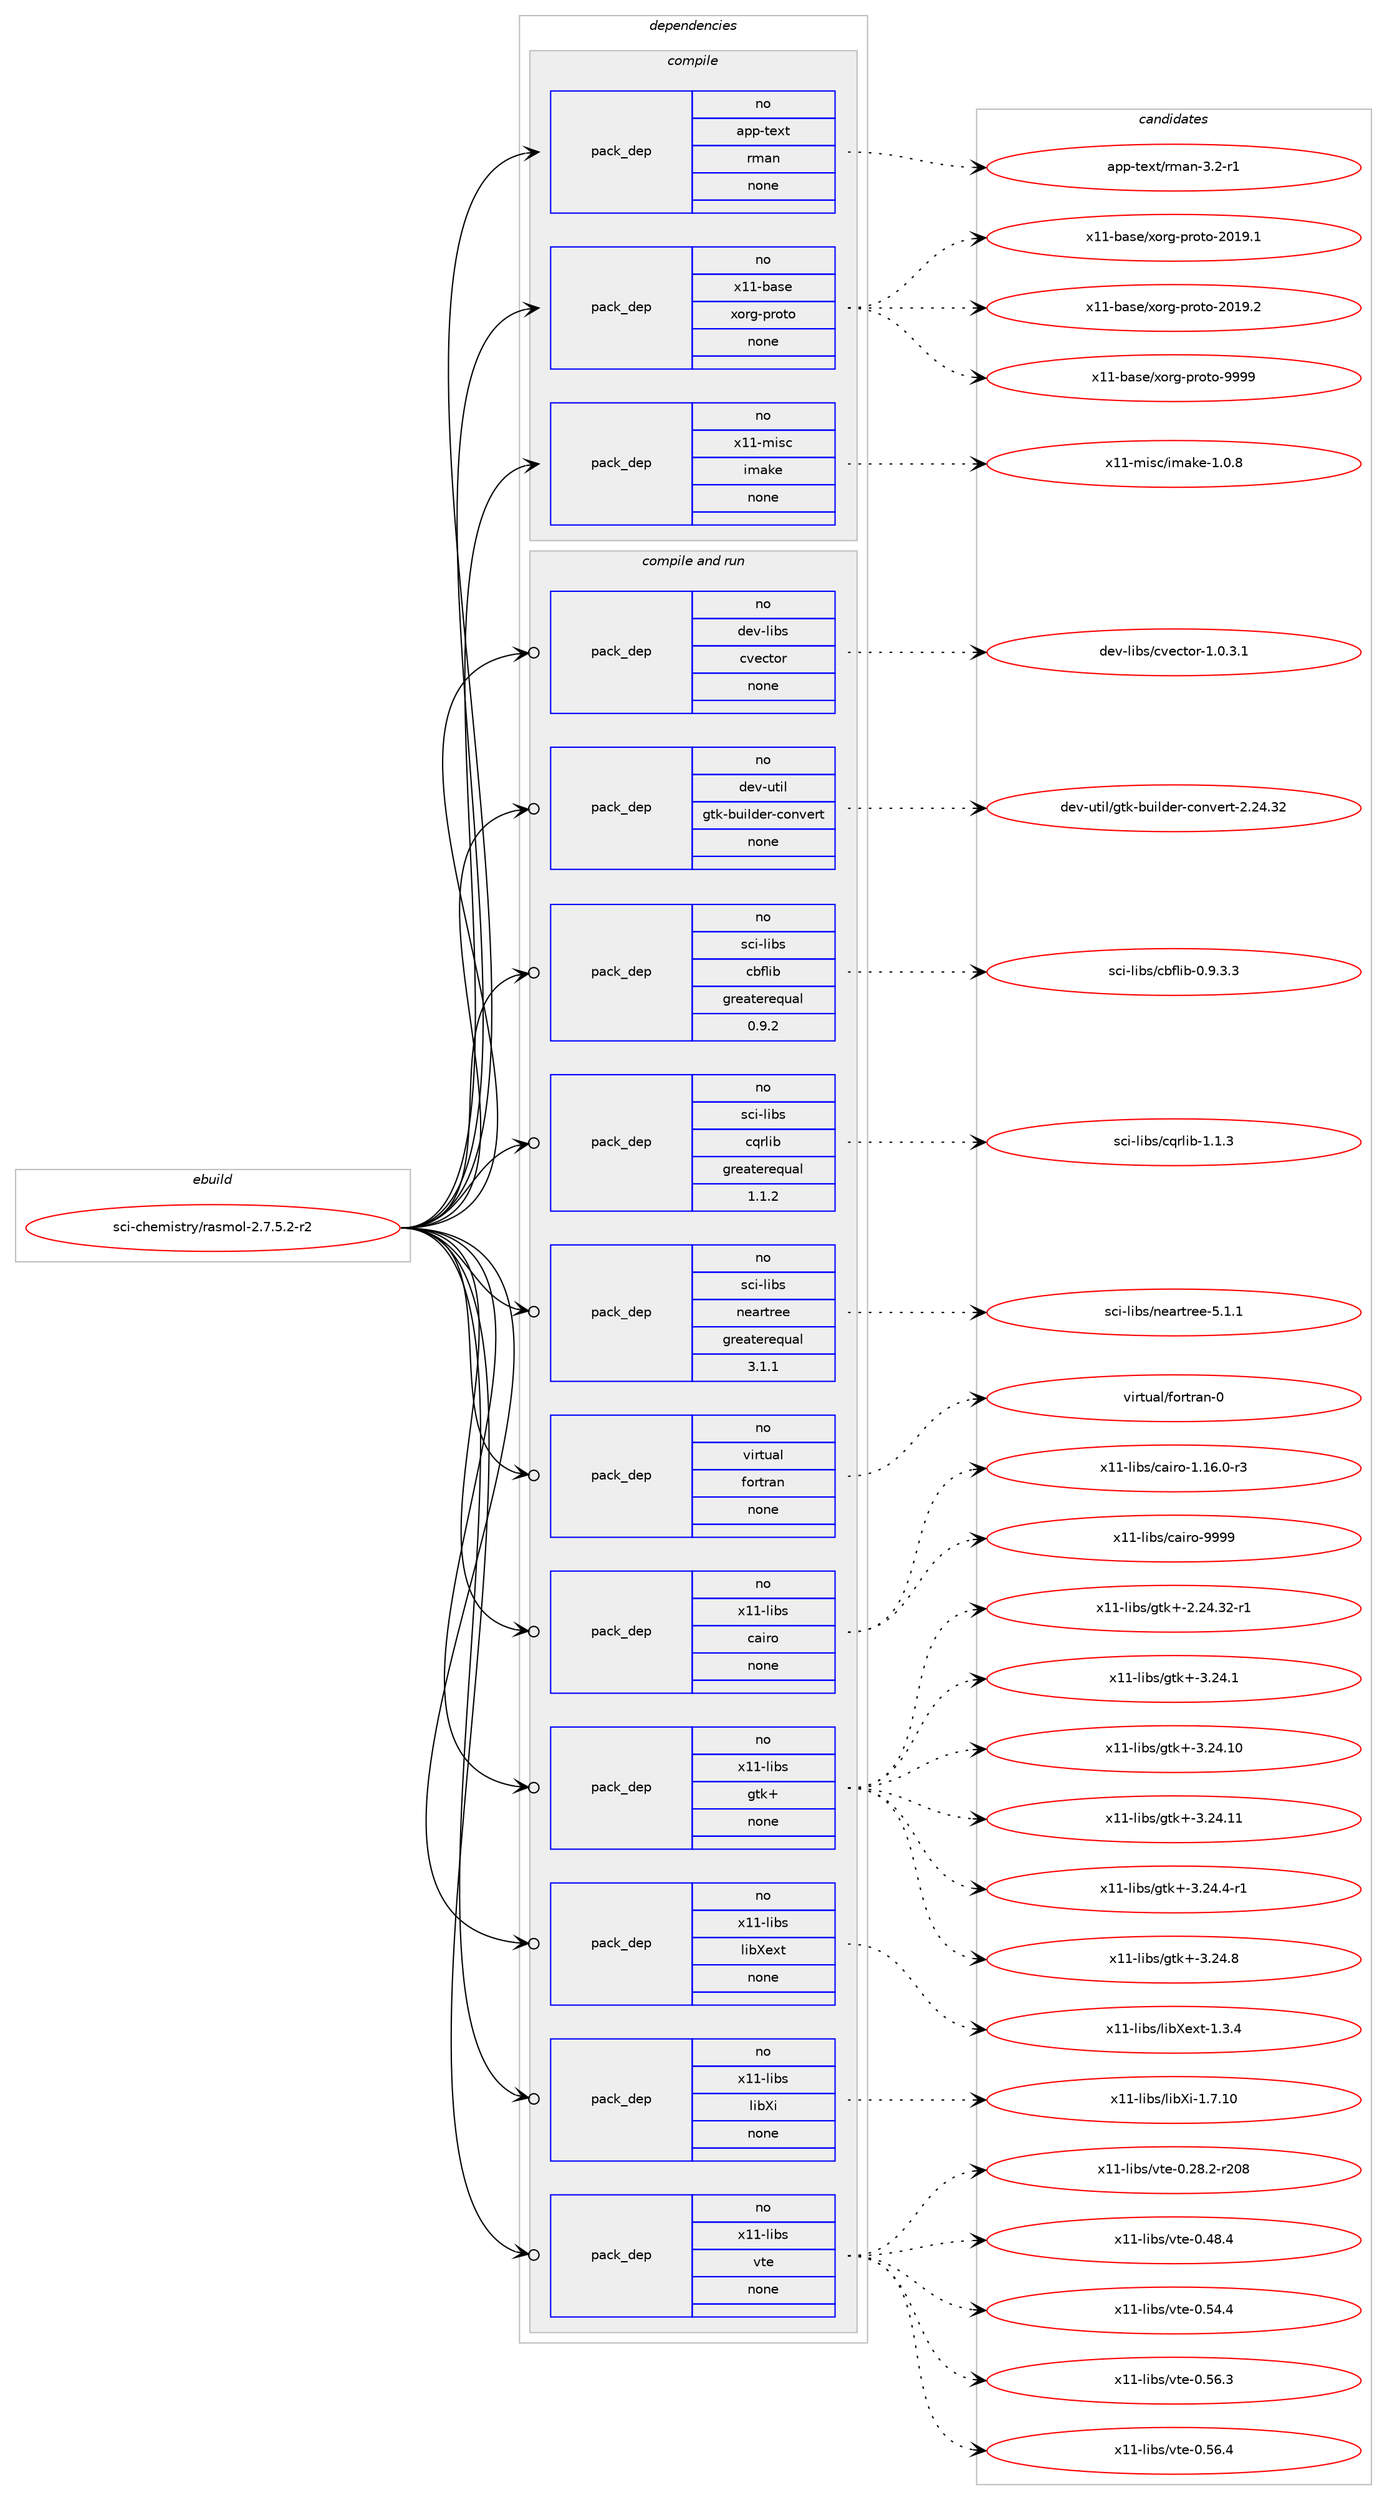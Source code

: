 digraph prolog {

# *************
# Graph options
# *************

newrank=true;
concentrate=true;
compound=true;
graph [rankdir=LR,fontname=Helvetica,fontsize=10,ranksep=1.5];#, ranksep=2.5, nodesep=0.2];
edge  [arrowhead=vee];
node  [fontname=Helvetica,fontsize=10];

# **********
# The ebuild
# **********

subgraph cluster_leftcol {
color=gray;
rank=same;
label=<<i>ebuild</i>>;
id [label="sci-chemistry/rasmol-2.7.5.2-r2", color=red, width=4, href="../sci-chemistry/rasmol-2.7.5.2-r2.svg"];
}

# ****************
# The dependencies
# ****************

subgraph cluster_midcol {
color=gray;
label=<<i>dependencies</i>>;
subgraph cluster_compile {
fillcolor="#eeeeee";
style=filled;
label=<<i>compile</i>>;
subgraph pack630025 {
dependency852129 [label=<<TABLE BORDER="0" CELLBORDER="1" CELLSPACING="0" CELLPADDING="4" WIDTH="220"><TR><TD ROWSPAN="6" CELLPADDING="30">pack_dep</TD></TR><TR><TD WIDTH="110">no</TD></TR><TR><TD>app-text</TD></TR><TR><TD>rman</TD></TR><TR><TD>none</TD></TR><TR><TD></TD></TR></TABLE>>, shape=none, color=blue];
}
id:e -> dependency852129:w [weight=20,style="solid",arrowhead="vee"];
subgraph pack630026 {
dependency852130 [label=<<TABLE BORDER="0" CELLBORDER="1" CELLSPACING="0" CELLPADDING="4" WIDTH="220"><TR><TD ROWSPAN="6" CELLPADDING="30">pack_dep</TD></TR><TR><TD WIDTH="110">no</TD></TR><TR><TD>x11-base</TD></TR><TR><TD>xorg-proto</TD></TR><TR><TD>none</TD></TR><TR><TD></TD></TR></TABLE>>, shape=none, color=blue];
}
id:e -> dependency852130:w [weight=20,style="solid",arrowhead="vee"];
subgraph pack630027 {
dependency852131 [label=<<TABLE BORDER="0" CELLBORDER="1" CELLSPACING="0" CELLPADDING="4" WIDTH="220"><TR><TD ROWSPAN="6" CELLPADDING="30">pack_dep</TD></TR><TR><TD WIDTH="110">no</TD></TR><TR><TD>x11-misc</TD></TR><TR><TD>imake</TD></TR><TR><TD>none</TD></TR><TR><TD></TD></TR></TABLE>>, shape=none, color=blue];
}
id:e -> dependency852131:w [weight=20,style="solid",arrowhead="vee"];
}
subgraph cluster_compileandrun {
fillcolor="#eeeeee";
style=filled;
label=<<i>compile and run</i>>;
subgraph pack630028 {
dependency852132 [label=<<TABLE BORDER="0" CELLBORDER="1" CELLSPACING="0" CELLPADDING="4" WIDTH="220"><TR><TD ROWSPAN="6" CELLPADDING="30">pack_dep</TD></TR><TR><TD WIDTH="110">no</TD></TR><TR><TD>dev-libs</TD></TR><TR><TD>cvector</TD></TR><TR><TD>none</TD></TR><TR><TD></TD></TR></TABLE>>, shape=none, color=blue];
}
id:e -> dependency852132:w [weight=20,style="solid",arrowhead="odotvee"];
subgraph pack630029 {
dependency852133 [label=<<TABLE BORDER="0" CELLBORDER="1" CELLSPACING="0" CELLPADDING="4" WIDTH="220"><TR><TD ROWSPAN="6" CELLPADDING="30">pack_dep</TD></TR><TR><TD WIDTH="110">no</TD></TR><TR><TD>dev-util</TD></TR><TR><TD>gtk-builder-convert</TD></TR><TR><TD>none</TD></TR><TR><TD></TD></TR></TABLE>>, shape=none, color=blue];
}
id:e -> dependency852133:w [weight=20,style="solid",arrowhead="odotvee"];
subgraph pack630030 {
dependency852134 [label=<<TABLE BORDER="0" CELLBORDER="1" CELLSPACING="0" CELLPADDING="4" WIDTH="220"><TR><TD ROWSPAN="6" CELLPADDING="30">pack_dep</TD></TR><TR><TD WIDTH="110">no</TD></TR><TR><TD>sci-libs</TD></TR><TR><TD>cbflib</TD></TR><TR><TD>greaterequal</TD></TR><TR><TD>0.9.2</TD></TR></TABLE>>, shape=none, color=blue];
}
id:e -> dependency852134:w [weight=20,style="solid",arrowhead="odotvee"];
subgraph pack630031 {
dependency852135 [label=<<TABLE BORDER="0" CELLBORDER="1" CELLSPACING="0" CELLPADDING="4" WIDTH="220"><TR><TD ROWSPAN="6" CELLPADDING="30">pack_dep</TD></TR><TR><TD WIDTH="110">no</TD></TR><TR><TD>sci-libs</TD></TR><TR><TD>cqrlib</TD></TR><TR><TD>greaterequal</TD></TR><TR><TD>1.1.2</TD></TR></TABLE>>, shape=none, color=blue];
}
id:e -> dependency852135:w [weight=20,style="solid",arrowhead="odotvee"];
subgraph pack630032 {
dependency852136 [label=<<TABLE BORDER="0" CELLBORDER="1" CELLSPACING="0" CELLPADDING="4" WIDTH="220"><TR><TD ROWSPAN="6" CELLPADDING="30">pack_dep</TD></TR><TR><TD WIDTH="110">no</TD></TR><TR><TD>sci-libs</TD></TR><TR><TD>neartree</TD></TR><TR><TD>greaterequal</TD></TR><TR><TD>3.1.1</TD></TR></TABLE>>, shape=none, color=blue];
}
id:e -> dependency852136:w [weight=20,style="solid",arrowhead="odotvee"];
subgraph pack630033 {
dependency852137 [label=<<TABLE BORDER="0" CELLBORDER="1" CELLSPACING="0" CELLPADDING="4" WIDTH="220"><TR><TD ROWSPAN="6" CELLPADDING="30">pack_dep</TD></TR><TR><TD WIDTH="110">no</TD></TR><TR><TD>virtual</TD></TR><TR><TD>fortran</TD></TR><TR><TD>none</TD></TR><TR><TD></TD></TR></TABLE>>, shape=none, color=blue];
}
id:e -> dependency852137:w [weight=20,style="solid",arrowhead="odotvee"];
subgraph pack630034 {
dependency852138 [label=<<TABLE BORDER="0" CELLBORDER="1" CELLSPACING="0" CELLPADDING="4" WIDTH="220"><TR><TD ROWSPAN="6" CELLPADDING="30">pack_dep</TD></TR><TR><TD WIDTH="110">no</TD></TR><TR><TD>x11-libs</TD></TR><TR><TD>cairo</TD></TR><TR><TD>none</TD></TR><TR><TD></TD></TR></TABLE>>, shape=none, color=blue];
}
id:e -> dependency852138:w [weight=20,style="solid",arrowhead="odotvee"];
subgraph pack630035 {
dependency852139 [label=<<TABLE BORDER="0" CELLBORDER="1" CELLSPACING="0" CELLPADDING="4" WIDTH="220"><TR><TD ROWSPAN="6" CELLPADDING="30">pack_dep</TD></TR><TR><TD WIDTH="110">no</TD></TR><TR><TD>x11-libs</TD></TR><TR><TD>gtk+</TD></TR><TR><TD>none</TD></TR><TR><TD></TD></TR></TABLE>>, shape=none, color=blue];
}
id:e -> dependency852139:w [weight=20,style="solid",arrowhead="odotvee"];
subgraph pack630036 {
dependency852140 [label=<<TABLE BORDER="0" CELLBORDER="1" CELLSPACING="0" CELLPADDING="4" WIDTH="220"><TR><TD ROWSPAN="6" CELLPADDING="30">pack_dep</TD></TR><TR><TD WIDTH="110">no</TD></TR><TR><TD>x11-libs</TD></TR><TR><TD>libXext</TD></TR><TR><TD>none</TD></TR><TR><TD></TD></TR></TABLE>>, shape=none, color=blue];
}
id:e -> dependency852140:w [weight=20,style="solid",arrowhead="odotvee"];
subgraph pack630037 {
dependency852141 [label=<<TABLE BORDER="0" CELLBORDER="1" CELLSPACING="0" CELLPADDING="4" WIDTH="220"><TR><TD ROWSPAN="6" CELLPADDING="30">pack_dep</TD></TR><TR><TD WIDTH="110">no</TD></TR><TR><TD>x11-libs</TD></TR><TR><TD>libXi</TD></TR><TR><TD>none</TD></TR><TR><TD></TD></TR></TABLE>>, shape=none, color=blue];
}
id:e -> dependency852141:w [weight=20,style="solid",arrowhead="odotvee"];
subgraph pack630038 {
dependency852142 [label=<<TABLE BORDER="0" CELLBORDER="1" CELLSPACING="0" CELLPADDING="4" WIDTH="220"><TR><TD ROWSPAN="6" CELLPADDING="30">pack_dep</TD></TR><TR><TD WIDTH="110">no</TD></TR><TR><TD>x11-libs</TD></TR><TR><TD>vte</TD></TR><TR><TD>none</TD></TR><TR><TD></TD></TR></TABLE>>, shape=none, color=blue];
}
id:e -> dependency852142:w [weight=20,style="solid",arrowhead="odotvee"];
}
subgraph cluster_run {
fillcolor="#eeeeee";
style=filled;
label=<<i>run</i>>;
}
}

# **************
# The candidates
# **************

subgraph cluster_choices {
rank=same;
color=gray;
label=<<i>candidates</i>>;

subgraph choice630025 {
color=black;
nodesep=1;
choice97112112451161011201164711410997110455146504511449 [label="app-text/rman-3.2-r1", color=red, width=4,href="../app-text/rman-3.2-r1.svg"];
dependency852129:e -> choice97112112451161011201164711410997110455146504511449:w [style=dotted,weight="100"];
}
subgraph choice630026 {
color=black;
nodesep=1;
choice1204949459897115101471201111141034511211411111611145504849574649 [label="x11-base/xorg-proto-2019.1", color=red, width=4,href="../x11-base/xorg-proto-2019.1.svg"];
choice1204949459897115101471201111141034511211411111611145504849574650 [label="x11-base/xorg-proto-2019.2", color=red, width=4,href="../x11-base/xorg-proto-2019.2.svg"];
choice120494945989711510147120111114103451121141111161114557575757 [label="x11-base/xorg-proto-9999", color=red, width=4,href="../x11-base/xorg-proto-9999.svg"];
dependency852130:e -> choice1204949459897115101471201111141034511211411111611145504849574649:w [style=dotted,weight="100"];
dependency852130:e -> choice1204949459897115101471201111141034511211411111611145504849574650:w [style=dotted,weight="100"];
dependency852130:e -> choice120494945989711510147120111114103451121141111161114557575757:w [style=dotted,weight="100"];
}
subgraph choice630027 {
color=black;
nodesep=1;
choice120494945109105115994710510997107101454946484656 [label="x11-misc/imake-1.0.8", color=red, width=4,href="../x11-misc/imake-1.0.8.svg"];
dependency852131:e -> choice120494945109105115994710510997107101454946484656:w [style=dotted,weight="100"];
}
subgraph choice630028 {
color=black;
nodesep=1;
choice10010111845108105981154799118101991161111144549464846514649 [label="dev-libs/cvector-1.0.3.1", color=red, width=4,href="../dev-libs/cvector-1.0.3.1.svg"];
dependency852132:e -> choice10010111845108105981154799118101991161111144549464846514649:w [style=dotted,weight="100"];
}
subgraph choice630029 {
color=black;
nodesep=1;
choice1001011184511711610510847103116107459811710510810010111445991111101181011141164550465052465150 [label="dev-util/gtk-builder-convert-2.24.32", color=red, width=4,href="../dev-util/gtk-builder-convert-2.24.32.svg"];
dependency852133:e -> choice1001011184511711610510847103116107459811710510810010111445991111101181011141164550465052465150:w [style=dotted,weight="100"];
}
subgraph choice630030 {
color=black;
nodesep=1;
choice115991054510810598115479998102108105984548465746514651 [label="sci-libs/cbflib-0.9.3.3", color=red, width=4,href="../sci-libs/cbflib-0.9.3.3.svg"];
dependency852134:e -> choice115991054510810598115479998102108105984548465746514651:w [style=dotted,weight="100"];
}
subgraph choice630031 {
color=black;
nodesep=1;
choice115991054510810598115479911311410810598454946494651 [label="sci-libs/cqrlib-1.1.3", color=red, width=4,href="../sci-libs/cqrlib-1.1.3.svg"];
dependency852135:e -> choice115991054510810598115479911311410810598454946494651:w [style=dotted,weight="100"];
}
subgraph choice630032 {
color=black;
nodesep=1;
choice1159910545108105981154711010197114116114101101455346494649 [label="sci-libs/neartree-5.1.1", color=red, width=4,href="../sci-libs/neartree-5.1.1.svg"];
dependency852136:e -> choice1159910545108105981154711010197114116114101101455346494649:w [style=dotted,weight="100"];
}
subgraph choice630033 {
color=black;
nodesep=1;
choice1181051141161179710847102111114116114971104548 [label="virtual/fortran-0", color=red, width=4,href="../virtual/fortran-0.svg"];
dependency852137:e -> choice1181051141161179710847102111114116114971104548:w [style=dotted,weight="100"];
}
subgraph choice630034 {
color=black;
nodesep=1;
choice12049494510810598115479997105114111454946495446484511451 [label="x11-libs/cairo-1.16.0-r3", color=red, width=4,href="../x11-libs/cairo-1.16.0-r3.svg"];
choice120494945108105981154799971051141114557575757 [label="x11-libs/cairo-9999", color=red, width=4,href="../x11-libs/cairo-9999.svg"];
dependency852138:e -> choice12049494510810598115479997105114111454946495446484511451:w [style=dotted,weight="100"];
dependency852138:e -> choice120494945108105981154799971051141114557575757:w [style=dotted,weight="100"];
}
subgraph choice630035 {
color=black;
nodesep=1;
choice12049494510810598115471031161074345504650524651504511449 [label="x11-libs/gtk+-2.24.32-r1", color=red, width=4,href="../x11-libs/gtk+-2.24.32-r1.svg"];
choice12049494510810598115471031161074345514650524649 [label="x11-libs/gtk+-3.24.1", color=red, width=4,href="../x11-libs/gtk+-3.24.1.svg"];
choice1204949451081059811547103116107434551465052464948 [label="x11-libs/gtk+-3.24.10", color=red, width=4,href="../x11-libs/gtk+-3.24.10.svg"];
choice1204949451081059811547103116107434551465052464949 [label="x11-libs/gtk+-3.24.11", color=red, width=4,href="../x11-libs/gtk+-3.24.11.svg"];
choice120494945108105981154710311610743455146505246524511449 [label="x11-libs/gtk+-3.24.4-r1", color=red, width=4,href="../x11-libs/gtk+-3.24.4-r1.svg"];
choice12049494510810598115471031161074345514650524656 [label="x11-libs/gtk+-3.24.8", color=red, width=4,href="../x11-libs/gtk+-3.24.8.svg"];
dependency852139:e -> choice12049494510810598115471031161074345504650524651504511449:w [style=dotted,weight="100"];
dependency852139:e -> choice12049494510810598115471031161074345514650524649:w [style=dotted,weight="100"];
dependency852139:e -> choice1204949451081059811547103116107434551465052464948:w [style=dotted,weight="100"];
dependency852139:e -> choice1204949451081059811547103116107434551465052464949:w [style=dotted,weight="100"];
dependency852139:e -> choice120494945108105981154710311610743455146505246524511449:w [style=dotted,weight="100"];
dependency852139:e -> choice12049494510810598115471031161074345514650524656:w [style=dotted,weight="100"];
}
subgraph choice630036 {
color=black;
nodesep=1;
choice12049494510810598115471081059888101120116454946514652 [label="x11-libs/libXext-1.3.4", color=red, width=4,href="../x11-libs/libXext-1.3.4.svg"];
dependency852140:e -> choice12049494510810598115471081059888101120116454946514652:w [style=dotted,weight="100"];
}
subgraph choice630037 {
color=black;
nodesep=1;
choice1204949451081059811547108105988810545494655464948 [label="x11-libs/libXi-1.7.10", color=red, width=4,href="../x11-libs/libXi-1.7.10.svg"];
dependency852141:e -> choice1204949451081059811547108105988810545494655464948:w [style=dotted,weight="100"];
}
subgraph choice630038 {
color=black;
nodesep=1;
choice12049494510810598115471181161014548465056465045114504856 [label="x11-libs/vte-0.28.2-r208", color=red, width=4,href="../x11-libs/vte-0.28.2-r208.svg"];
choice120494945108105981154711811610145484652564652 [label="x11-libs/vte-0.48.4", color=red, width=4,href="../x11-libs/vte-0.48.4.svg"];
choice120494945108105981154711811610145484653524652 [label="x11-libs/vte-0.54.4", color=red, width=4,href="../x11-libs/vte-0.54.4.svg"];
choice120494945108105981154711811610145484653544651 [label="x11-libs/vte-0.56.3", color=red, width=4,href="../x11-libs/vte-0.56.3.svg"];
choice120494945108105981154711811610145484653544652 [label="x11-libs/vte-0.56.4", color=red, width=4,href="../x11-libs/vte-0.56.4.svg"];
dependency852142:e -> choice12049494510810598115471181161014548465056465045114504856:w [style=dotted,weight="100"];
dependency852142:e -> choice120494945108105981154711811610145484652564652:w [style=dotted,weight="100"];
dependency852142:e -> choice120494945108105981154711811610145484653524652:w [style=dotted,weight="100"];
dependency852142:e -> choice120494945108105981154711811610145484653544651:w [style=dotted,weight="100"];
dependency852142:e -> choice120494945108105981154711811610145484653544652:w [style=dotted,weight="100"];
}
}

}

